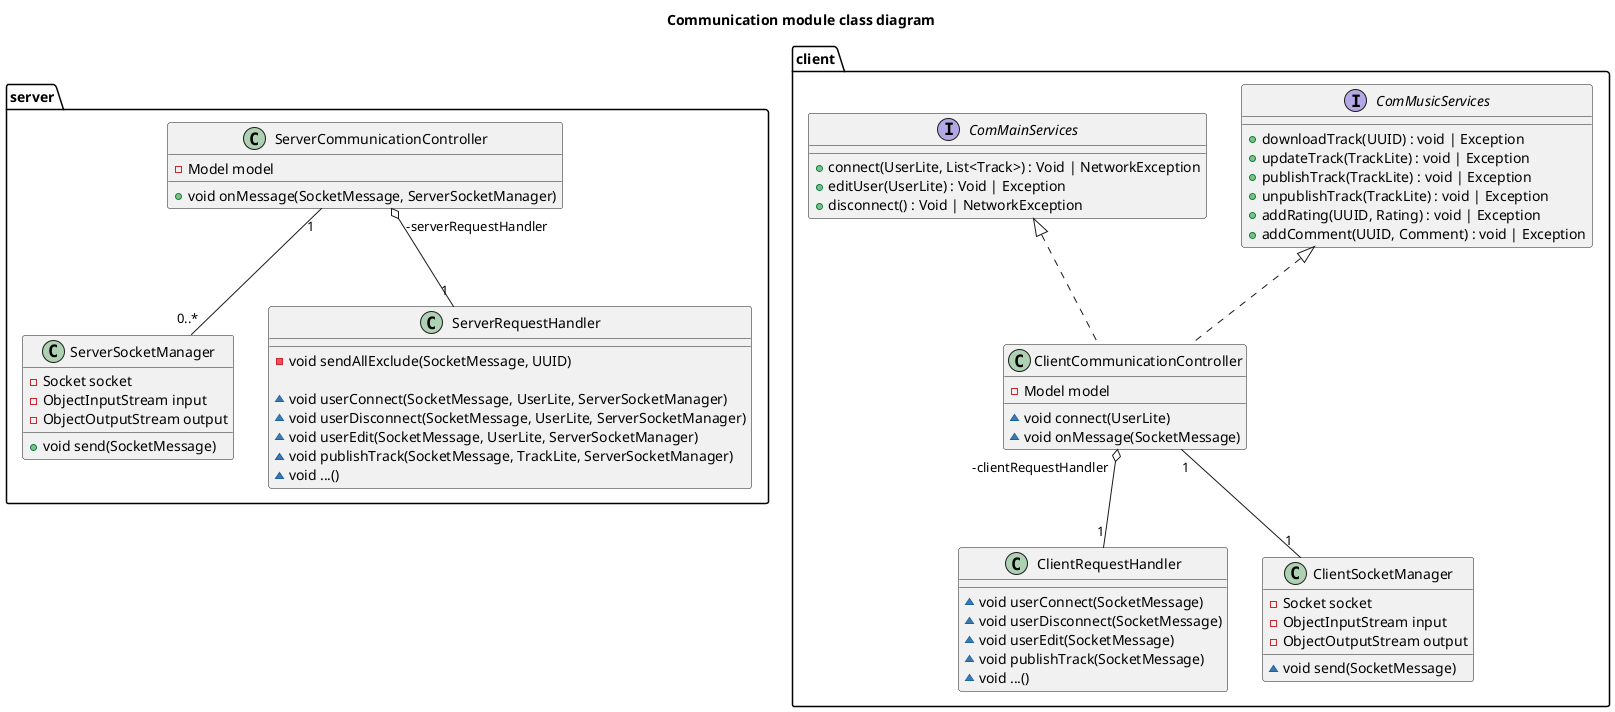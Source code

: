 @startuml Communication module class diagram
title Communication module class diagram

package server {
    class ServerCommunicationController {
        - Model model
        + void onMessage(SocketMessage, ServerSocketManager)
    }

    class ServerSocketManager {
        - Socket socket
        - ObjectInputStream input
        - ObjectOutputStream output

        + void send(SocketMessage)
    }

    class ServerRequestHandler {
        - void sendAllExclude(SocketMessage, UUID)

        ~ void userConnect(SocketMessage, UserLite, ServerSocketManager)
        ~ void userDisconnect(SocketMessage, UserLite, ServerSocketManager)
        ~ void userEdit(SocketMessage, UserLite, ServerSocketManager)
        ~ void publishTrack(SocketMessage, TrackLite, ServerSocketManager)
        ~ void ...()
    }

    ServerCommunicationController "1" -- "0..*" ServerSocketManager
    ServerCommunicationController "-serverRequestHandler" o-- "    1" ServerRequestHandler

}

package client {
    class ClientCommunicationController implements ComMusicServices, ComMainServices  {
        - Model model

        ~ void connect(UserLite)
        ~ void onMessage(SocketMessage)
    } 

    class ClientRequestHandler {
        ~ void userConnect(SocketMessage)
        ~ void userDisconnect(SocketMessage)
        ~ void userEdit(SocketMessage)
        ~ void publishTrack(SocketMessage)
        ~ void ...()
    }

    interface ComMainServices  {
        + connect(UserLite, List<Track>) : Void | NetworkException
        + editUser(UserLite) : Void | Exception
        + disconnect() : Void | NetworkException
    }

    interface ComMusicServices {
        + downloadTrack(UUID) : void | Exception
        + updateTrack(TrackLite) : void | Exception
        + publishTrack(TrackLite) : void | Exception
        + unpublishTrack(TrackLite) : void | Exception
        + addRating(UUID, Rating) : void | Exception
        + addComment(UUID, Comment) : void | Exception
    }

    class ClientSocketManager {
        - Socket socket
        - ObjectInputStream input
        - ObjectOutputStream output

        ~ void send(SocketMessage)
    }

    ClientSocketManager "1" -up- "1" ClientCommunicationController
    ClientCommunicationController "-clientRequestHandler" o-- "    1" ClientRequestHandler
}
@enduml
